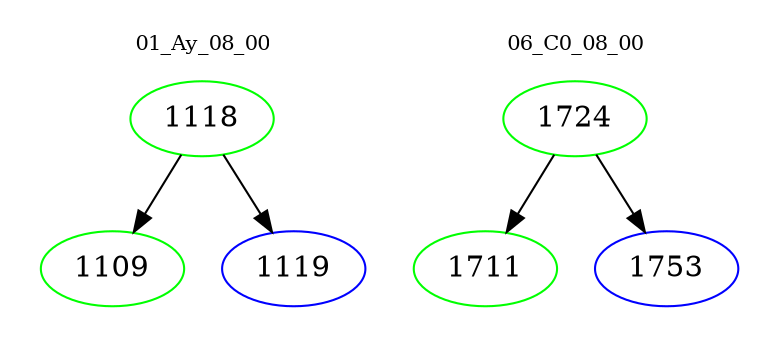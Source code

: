 digraph{
subgraph cluster_0 {
color = white
label = "01_Ay_08_00";
fontsize=10;
T0_1118 [label="1118", color="green"]
T0_1118 -> T0_1109 [color="black"]
T0_1109 [label="1109", color="green"]
T0_1118 -> T0_1119 [color="black"]
T0_1119 [label="1119", color="blue"]
}
subgraph cluster_1 {
color = white
label = "06_C0_08_00";
fontsize=10;
T1_1724 [label="1724", color="green"]
T1_1724 -> T1_1711 [color="black"]
T1_1711 [label="1711", color="green"]
T1_1724 -> T1_1753 [color="black"]
T1_1753 [label="1753", color="blue"]
}
}
